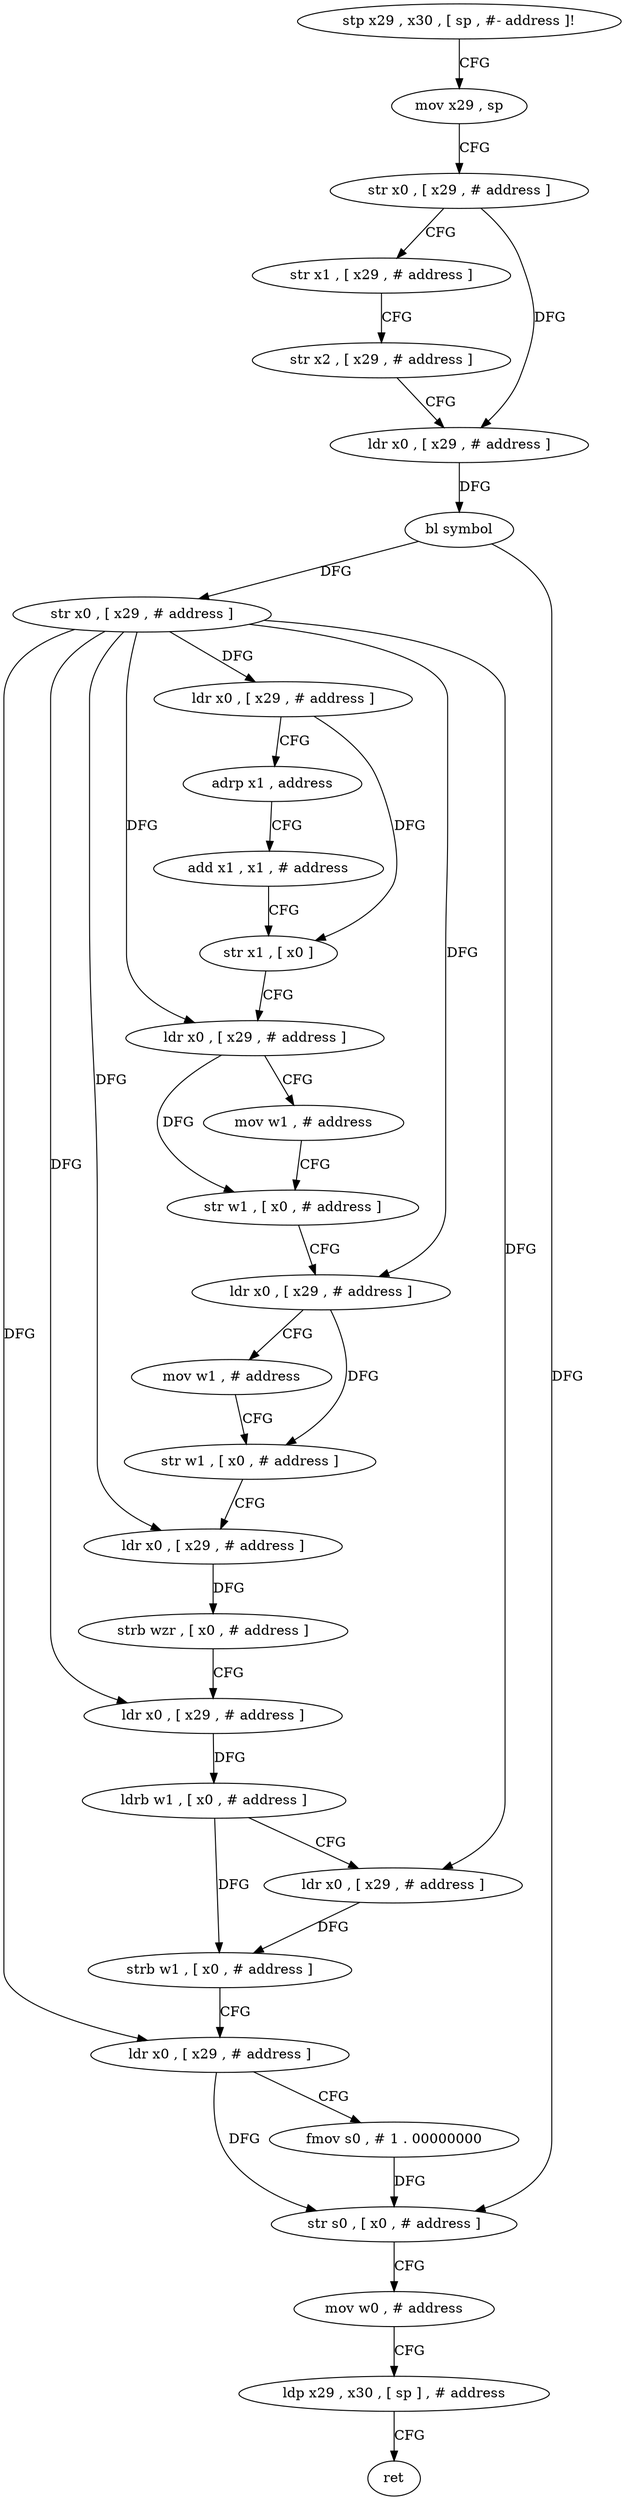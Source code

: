 digraph "func" {
"4264360" [label = "stp x29 , x30 , [ sp , #- address ]!" ]
"4264364" [label = "mov x29 , sp" ]
"4264368" [label = "str x0 , [ x29 , # address ]" ]
"4264372" [label = "str x1 , [ x29 , # address ]" ]
"4264376" [label = "str x2 , [ x29 , # address ]" ]
"4264380" [label = "ldr x0 , [ x29 , # address ]" ]
"4264384" [label = "bl symbol" ]
"4264388" [label = "str x0 , [ x29 , # address ]" ]
"4264392" [label = "ldr x0 , [ x29 , # address ]" ]
"4264396" [label = "adrp x1 , address" ]
"4264400" [label = "add x1 , x1 , # address" ]
"4264404" [label = "str x1 , [ x0 ]" ]
"4264408" [label = "ldr x0 , [ x29 , # address ]" ]
"4264412" [label = "mov w1 , # address" ]
"4264416" [label = "str w1 , [ x0 , # address ]" ]
"4264420" [label = "ldr x0 , [ x29 , # address ]" ]
"4264424" [label = "mov w1 , # address" ]
"4264428" [label = "str w1 , [ x0 , # address ]" ]
"4264432" [label = "ldr x0 , [ x29 , # address ]" ]
"4264436" [label = "strb wzr , [ x0 , # address ]" ]
"4264440" [label = "ldr x0 , [ x29 , # address ]" ]
"4264444" [label = "ldrb w1 , [ x0 , # address ]" ]
"4264448" [label = "ldr x0 , [ x29 , # address ]" ]
"4264452" [label = "strb w1 , [ x0 , # address ]" ]
"4264456" [label = "ldr x0 , [ x29 , # address ]" ]
"4264460" [label = "fmov s0 , # 1 . 00000000" ]
"4264464" [label = "str s0 , [ x0 , # address ]" ]
"4264468" [label = "mov w0 , # address" ]
"4264472" [label = "ldp x29 , x30 , [ sp ] , # address" ]
"4264476" [label = "ret" ]
"4264360" -> "4264364" [ label = "CFG" ]
"4264364" -> "4264368" [ label = "CFG" ]
"4264368" -> "4264372" [ label = "CFG" ]
"4264368" -> "4264380" [ label = "DFG" ]
"4264372" -> "4264376" [ label = "CFG" ]
"4264376" -> "4264380" [ label = "CFG" ]
"4264380" -> "4264384" [ label = "DFG" ]
"4264384" -> "4264388" [ label = "DFG" ]
"4264384" -> "4264464" [ label = "DFG" ]
"4264388" -> "4264392" [ label = "DFG" ]
"4264388" -> "4264408" [ label = "DFG" ]
"4264388" -> "4264420" [ label = "DFG" ]
"4264388" -> "4264432" [ label = "DFG" ]
"4264388" -> "4264440" [ label = "DFG" ]
"4264388" -> "4264448" [ label = "DFG" ]
"4264388" -> "4264456" [ label = "DFG" ]
"4264392" -> "4264396" [ label = "CFG" ]
"4264392" -> "4264404" [ label = "DFG" ]
"4264396" -> "4264400" [ label = "CFG" ]
"4264400" -> "4264404" [ label = "CFG" ]
"4264404" -> "4264408" [ label = "CFG" ]
"4264408" -> "4264412" [ label = "CFG" ]
"4264408" -> "4264416" [ label = "DFG" ]
"4264412" -> "4264416" [ label = "CFG" ]
"4264416" -> "4264420" [ label = "CFG" ]
"4264420" -> "4264424" [ label = "CFG" ]
"4264420" -> "4264428" [ label = "DFG" ]
"4264424" -> "4264428" [ label = "CFG" ]
"4264428" -> "4264432" [ label = "CFG" ]
"4264432" -> "4264436" [ label = "DFG" ]
"4264436" -> "4264440" [ label = "CFG" ]
"4264440" -> "4264444" [ label = "DFG" ]
"4264444" -> "4264448" [ label = "CFG" ]
"4264444" -> "4264452" [ label = "DFG" ]
"4264448" -> "4264452" [ label = "DFG" ]
"4264452" -> "4264456" [ label = "CFG" ]
"4264456" -> "4264460" [ label = "CFG" ]
"4264456" -> "4264464" [ label = "DFG" ]
"4264460" -> "4264464" [ label = "DFG" ]
"4264464" -> "4264468" [ label = "CFG" ]
"4264468" -> "4264472" [ label = "CFG" ]
"4264472" -> "4264476" [ label = "CFG" ]
}
